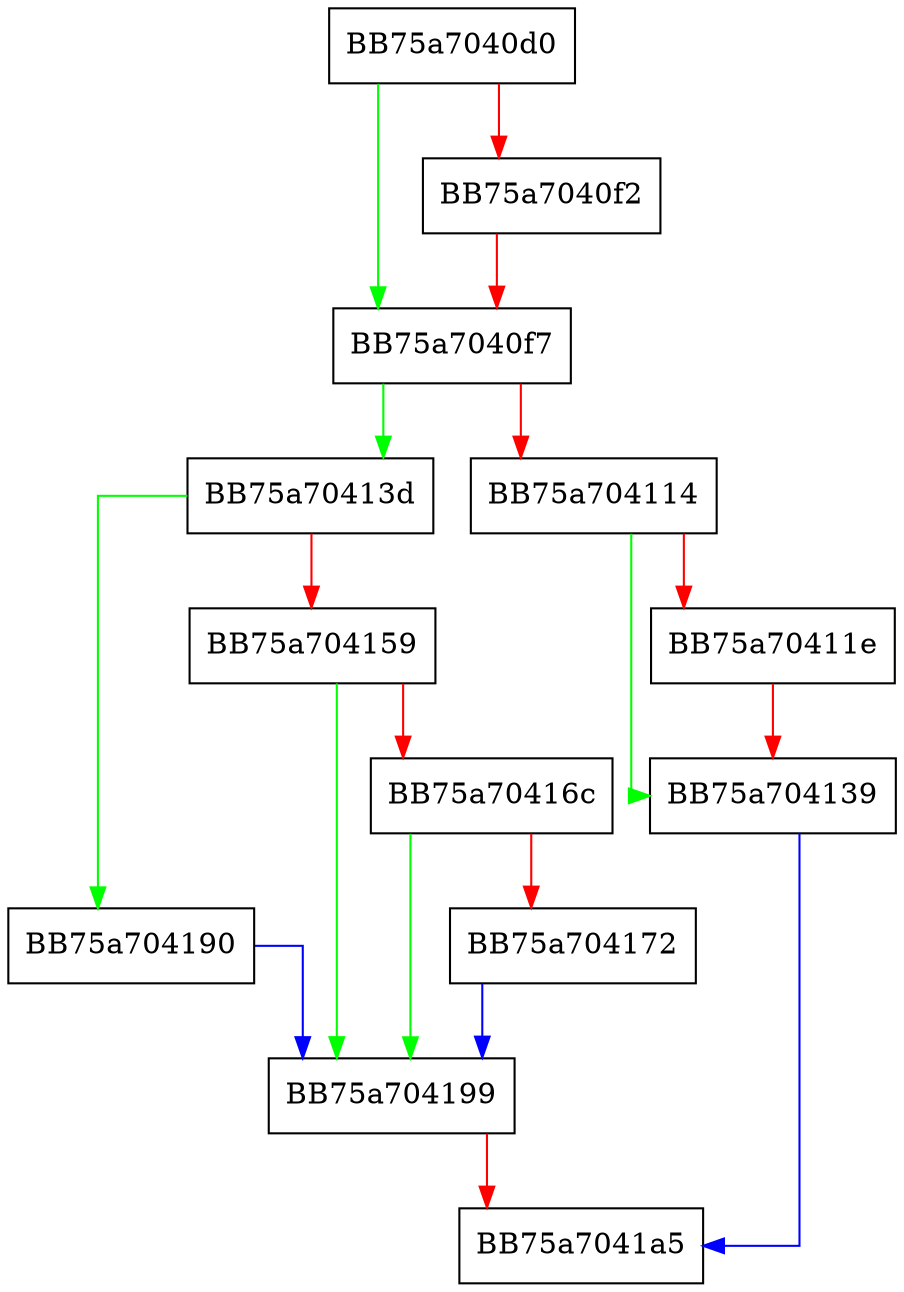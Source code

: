digraph Mount {
  node [shape="box"];
  graph [splines=ortho];
  BB75a7040d0 -> BB75a7040f7 [color="green"];
  BB75a7040d0 -> BB75a7040f2 [color="red"];
  BB75a7040f2 -> BB75a7040f7 [color="red"];
  BB75a7040f7 -> BB75a70413d [color="green"];
  BB75a7040f7 -> BB75a704114 [color="red"];
  BB75a704114 -> BB75a704139 [color="green"];
  BB75a704114 -> BB75a70411e [color="red"];
  BB75a70411e -> BB75a704139 [color="red"];
  BB75a704139 -> BB75a7041a5 [color="blue"];
  BB75a70413d -> BB75a704190 [color="green"];
  BB75a70413d -> BB75a704159 [color="red"];
  BB75a704159 -> BB75a704199 [color="green"];
  BB75a704159 -> BB75a70416c [color="red"];
  BB75a70416c -> BB75a704199 [color="green"];
  BB75a70416c -> BB75a704172 [color="red"];
  BB75a704172 -> BB75a704199 [color="blue"];
  BB75a704190 -> BB75a704199 [color="blue"];
  BB75a704199 -> BB75a7041a5 [color="red"];
}